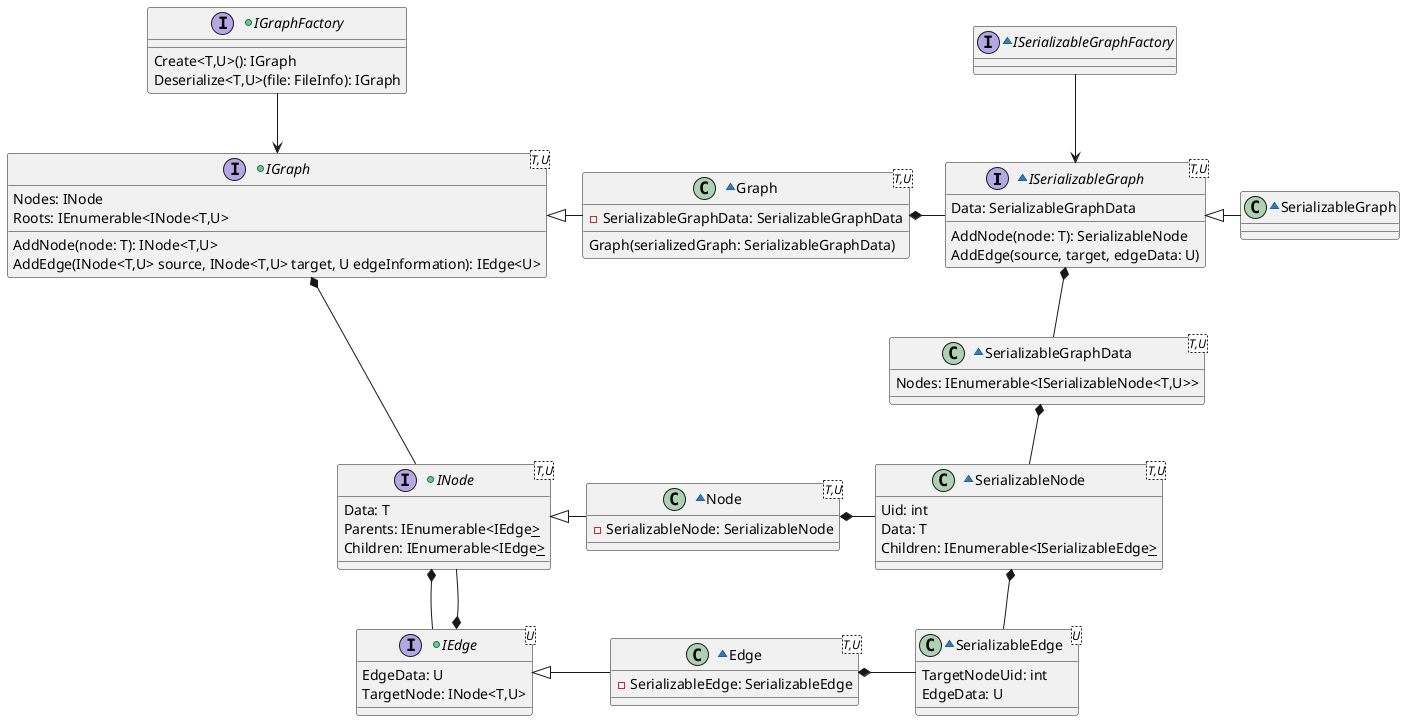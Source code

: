 @startuml structure

~interface ISerializableGraph<T,U>{
    Data: SerializableGraphData
    AddNode(node: T): SerializableNode
    AddEdge(source, target, edgeData: U)
}
ISerializableGraph *-- SerializableGraphData

~interface ISerializableGraphFactory{
    
}
ISerializableGraph <--up ISerializableGraphFactory

~class SerializableGraph{

}
ISerializableGraph <|--right SerializableGraph

~class SerializableGraphData<T,U>{
    Nodes: IEnumerable<ISerializableNode<T,U>>
}
SerializableGraphData *-- SerializableNode

~class SerializableNode<T,U>{
    Uid: int
    Data: T
    Children: IEnumerable<ISerializableEdge<U>>
}
SerializableNode *-- SerializableEdge

~class SerializableEdge<U>{
    TargetNodeUid: int
    EdgeData: U
}

+interface IGraph<T,U>{
    Nodes: INode
    Roots: IEnumerable<INode<T,U>
    AddNode(node: T): INode<T,U>
    AddEdge(INode<T,U> source, INode<T,U> target, U edgeInformation): IEdge<U>
}
IGraph *-- INode

+interface INode<T,U>{
    Data: T
    Parents: IEnumerable<IEdge<U>>
    Children: IEnumerable<IEdge<U>>
}
INode *-- IEdge

+interface IEdge<U>{
    EdgeData: U
    TargetNode: INode<T,U>
}
IEdge *-- INode

~class Graph<T,U>{
    - SerializableGraphData: SerializableGraphData
    Graph(serializedGraph: SerializableGraphData)
}
IGraph <|--right Graph
Graph *--right ISerializableGraph

~class Node<T,U>{
    - SerializableNode: SerializableNode
}
INode <|--right Node
Node *--right SerializableNode

~class Edge<T,U>{
    - SerializableEdge: SerializableEdge
}
IEdge <|--right Edge
Edge *--right SerializableEdge

+interface IGraphFactory{
    Create<T,U>(): IGraph
    Deserialize<T,U>(file: FileInfo): IGraph
}
IGraph <--up IGraphFactory